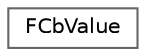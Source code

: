 digraph "Graphical Class Hierarchy"
{
 // INTERACTIVE_SVG=YES
 // LATEX_PDF_SIZE
  bgcolor="transparent";
  edge [fontname=Helvetica,fontsize=10,labelfontname=Helvetica,labelfontsize=10];
  node [fontname=Helvetica,fontsize=10,shape=box,height=0.2,width=0.4];
  rankdir="LR";
  Node0 [id="Node000000",label="FCbValue",height=0.2,width=0.4,color="grey40", fillcolor="white", style="filled",URL="$de/dc5/classFCbValue.html",tooltip="A type that provides unchecked access to compact binary values."];
}
